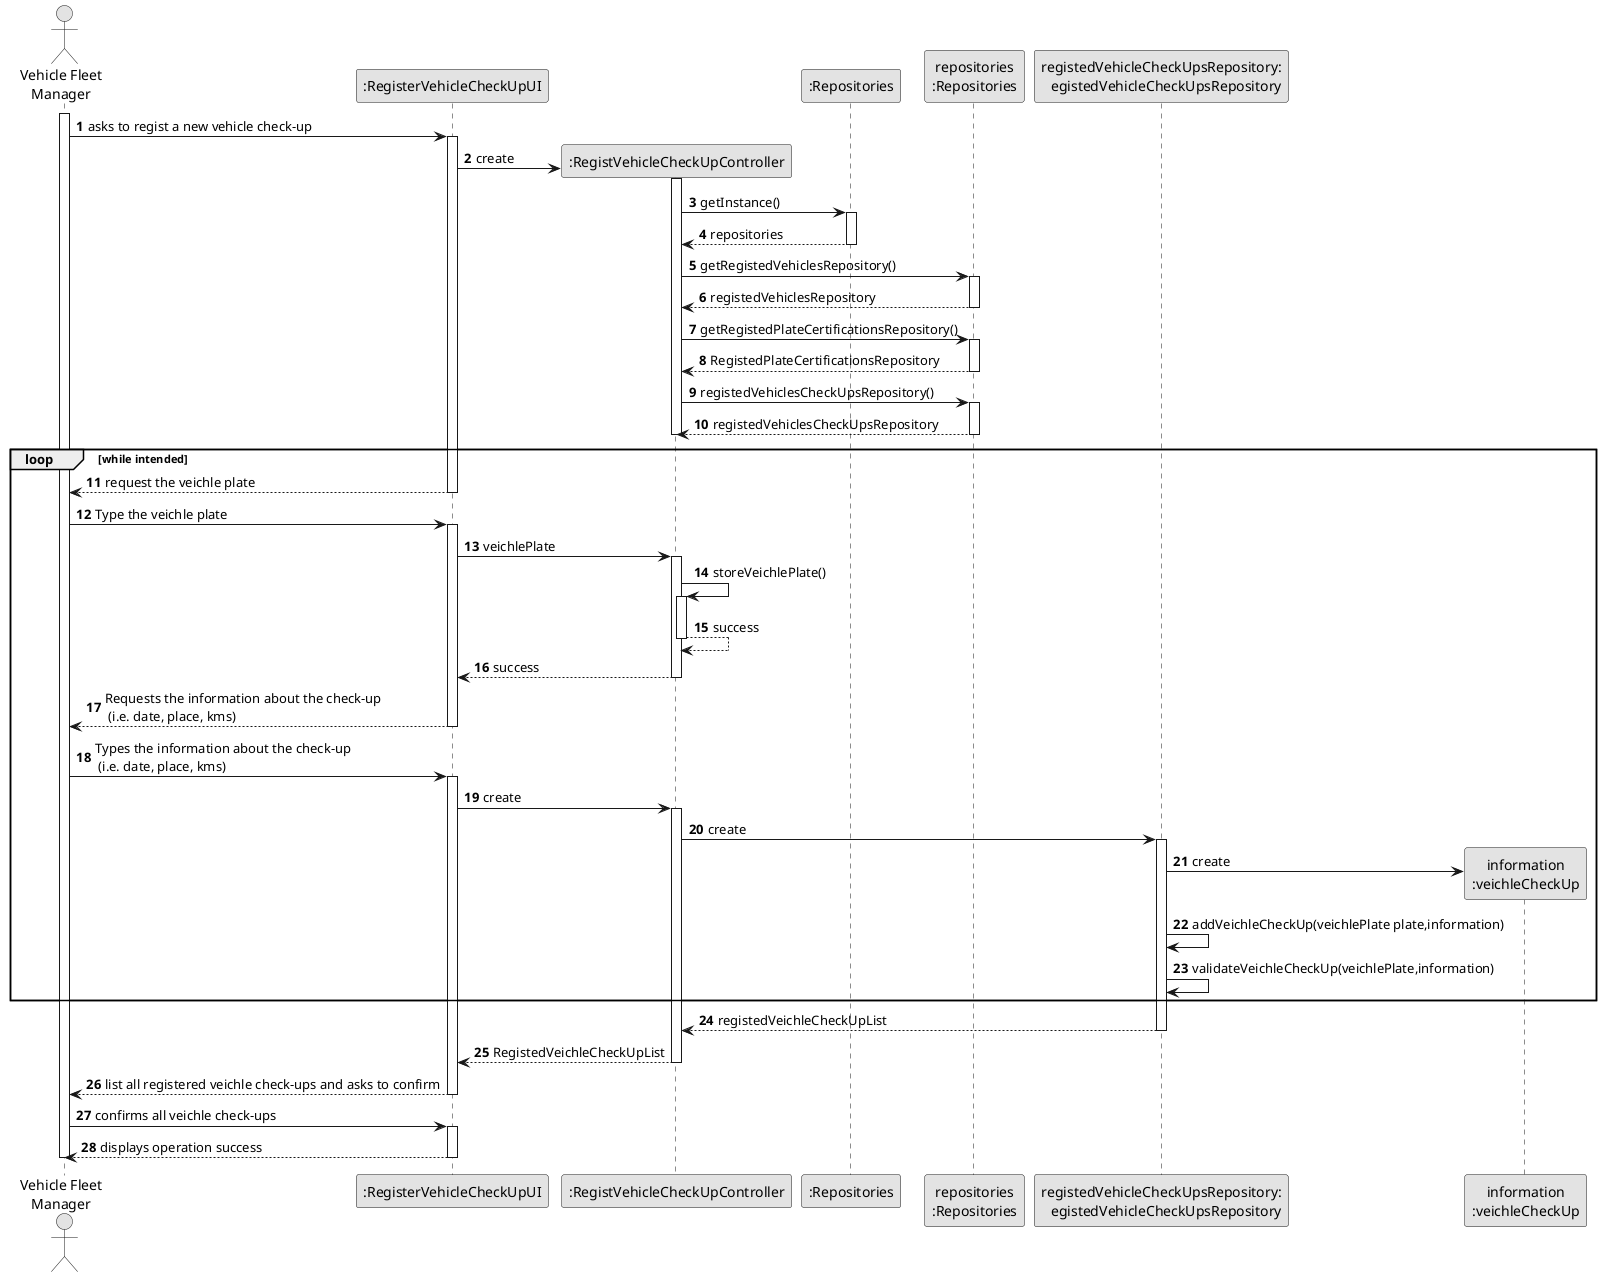@startuml
skinparam monochrome true
skinparam packageStyle rectangle
skinparam shadowing false

autonumber

'hide footbox
actor "Vehicle Fleet\nManager" as VFM
participant ":RegisterVehicleCheckUpUI" as UI
participant ":RegistVehicleCheckUpController" as CTRL
participant ":Repositories" as RepositorySingleton
participant "repositories\n:Repositories" as PLAT
participant "registedVehicleCheckUpsRepository:\registedVehicleCheckUpsRepository" as registedVehicleCheckUpsRepository
participant "information\n:veichleCheckUp" as Data

activate VFM

        VFM -> UI : asks to regist a new vehicle check-up

        activate UI

'            UI --> ADM : requests data (reference, description,  informal \n description, technical description, duration, cost)
            'create CTRL
            UI -> CTRL** : create
            activate CTRL

                CTRL -> RepositorySingleton : getInstance()
                activate RepositorySingleton

                    RepositorySingleton --> CTRL: repositories
                deactivate RepositorySingleton

                CTRL -> PLAT : getRegistedVehiclesRepository()
                activate PLAT

                    PLAT --> CTRL: registedVehiclesRepository
                deactivate PLAT
                CTRL -> PLAT : getRegistedPlateCertificationsRepository()

                activate PLAT
                    PLAT --> CTRL: RegistedPlateCertificationsRepository
                deactivate PLAT
                CTRL -> PLAT : registedVehiclesCheckUpsRepository()

                activate PLAT
                    PLAT --> CTRL: registedVehiclesCheckUpsRepository
                deactivate PLAT
            deactivate CTRL
        loop while intended
            UI --> VFM : request the veichle plate
        deactivate UI

    VFM -> UI : Type the veichle plate
    activate UI

            UI -> CTRL : veichlePlate
                activate CTRL
                CTRL -> CTRL : storeVeichlePlate()

                activate CTRL
                    CTRL --> CTRL : success
                deactivate CTRL

                CTRL --> UI : success
            deactivate CTRL

            UI --> VFM : Requests the information about the check-up\n (i.e. date, place, kms)
        deactivate UI

    VFM -> UI : Types the information about the check-up\n (i.e. date, place, kms)
    activate UI
        UI -> CTRL: create

        activate CTRL
            CTRL -> registedVehicleCheckUpsRepository : create

            activate registedVehicleCheckUpsRepository
                registedVehicleCheckUpsRepository -> Data**: create
                registedVehicleCheckUpsRepository -> registedVehicleCheckUpsRepository: addVeichleCheckUp(veichlePlate plate,information)
                registedVehicleCheckUpsRepository -> registedVehicleCheckUpsRepository: validateVeichleCheckUp(veichlePlate,information)
        end
                registedVehicleCheckUpsRepository --> CTRL : registedVeichleCheckUpList
            deactivate registedVehicleCheckUpsRepository

            CTRL --> UI : RegistedVeichleCheckUpList

        deactivate CTRL

        UI --> VFM : list all registered veichle check-ups and asks to confirm

    deactivate UI

    VFM -> UI : confirms all veichle check-ups

    activate UI
    UI --> VFM : displays operation success
    deactivate UI

deactivate VFM

@enduml